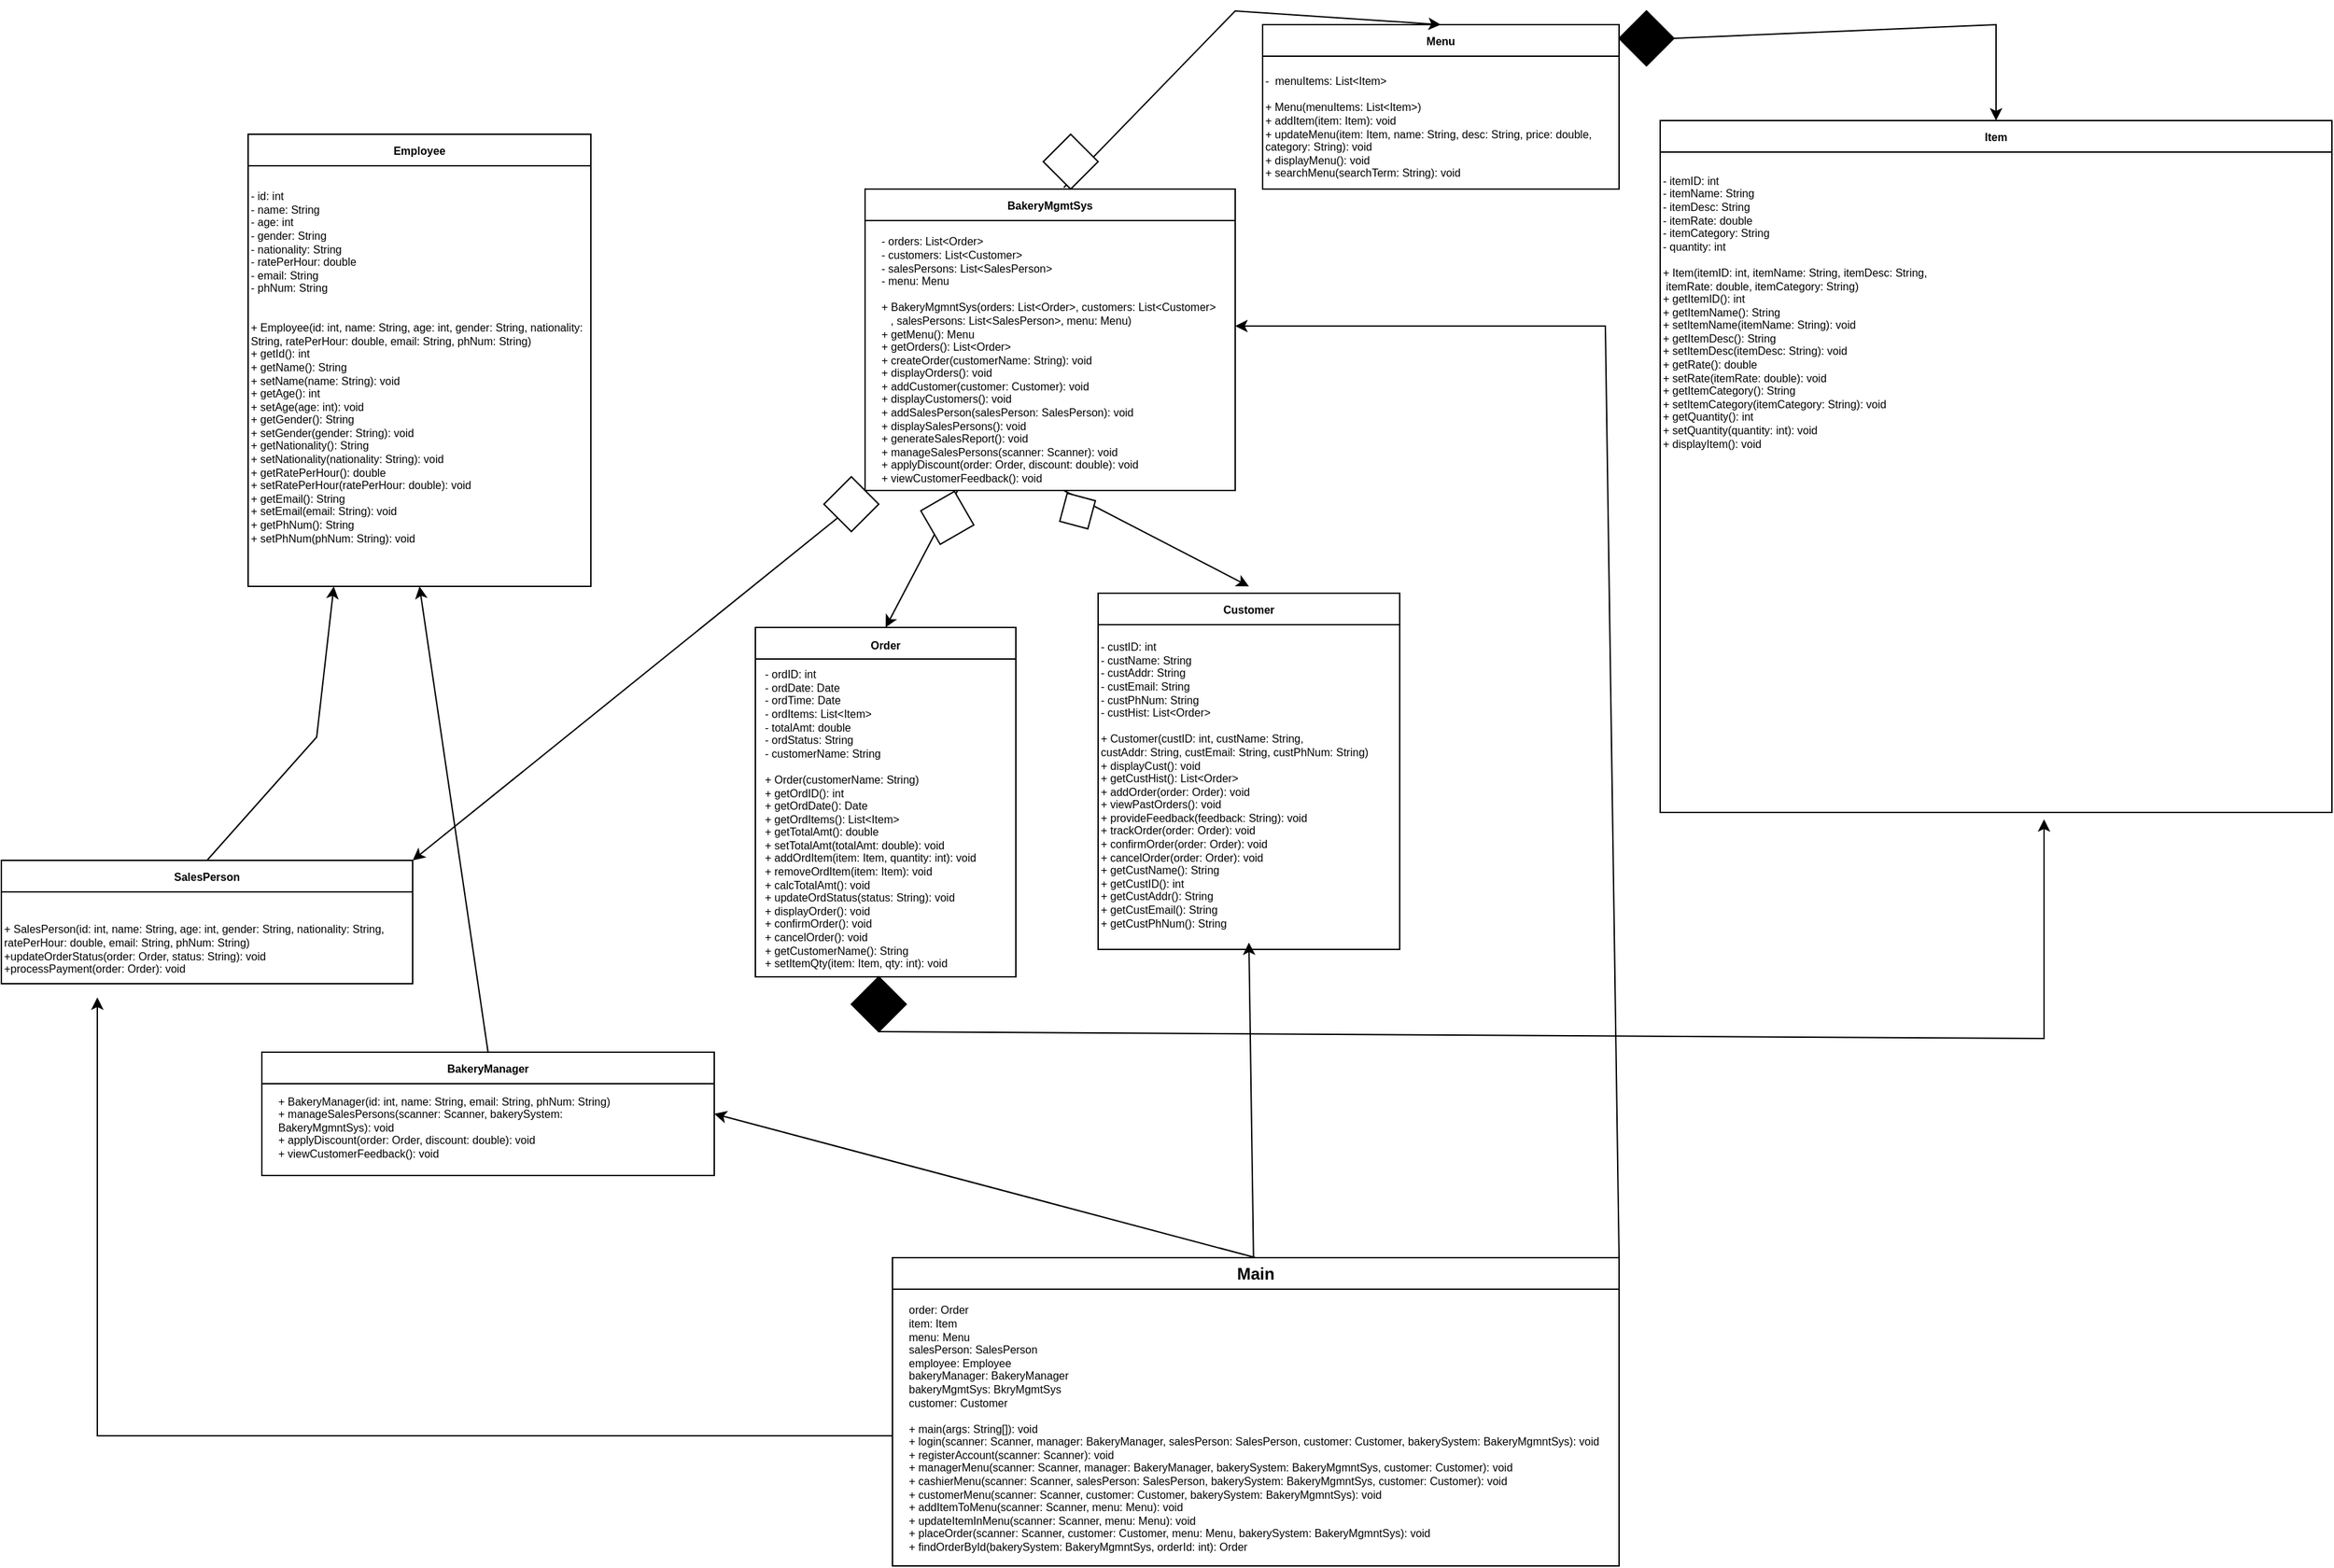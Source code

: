 <mxfile version="24.7.4">
  <diagram name="Page-1" id="coFOwTjBDLkcDuZQObqv">
    <mxGraphModel dx="1035" dy="551" grid="1" gridSize="10" guides="1" tooltips="1" connect="1" arrows="1" fold="1" page="1" pageScale="1" pageWidth="4681" pageHeight="3300" math="0" shadow="0">
      <root>
        <mxCell id="0" />
        <mxCell id="1" parent="0" />
        <mxCell id="sm-rsVGKEM00RcZHThYW-1" value="Employee" style="swimlane;whiteSpace=wrap;html=1;fontSize=8;" parent="1" vertex="1">
          <mxGeometry x="190" y="230" width="250" height="330" as="geometry" />
        </mxCell>
        <mxCell id="sm-rsVGKEM00RcZHThYW-7" value="&lt;div style=&quot;font-size: 8px;&quot;&gt;&lt;font style=&quot;font-size: 8px;&quot;&gt;- id: int&lt;/font&gt;&lt;/div&gt;&lt;div style=&quot;font-size: 8px;&quot;&gt;&lt;font style=&quot;font-size: 8px;&quot;&gt;- name: String&lt;/font&gt;&lt;/div&gt;&lt;div style=&quot;font-size: 8px;&quot;&gt;&lt;font style=&quot;font-size: 8px;&quot;&gt;- age: int&lt;/font&gt;&lt;/div&gt;&lt;div style=&quot;font-size: 8px;&quot;&gt;&lt;font style=&quot;font-size: 8px;&quot;&gt;- gender: String&lt;/font&gt;&lt;/div&gt;&lt;div style=&quot;font-size: 8px;&quot;&gt;&lt;font style=&quot;font-size: 8px;&quot;&gt;- nationality: String&lt;/font&gt;&lt;/div&gt;&lt;div style=&quot;font-size: 8px;&quot;&gt;&lt;font style=&quot;font-size: 8px;&quot;&gt;- ratePerHour: double&lt;/font&gt;&lt;/div&gt;&lt;div style=&quot;font-size: 8px;&quot;&gt;&lt;font style=&quot;font-size: 8px;&quot;&gt;- email: String&lt;/font&gt;&lt;/div&gt;&lt;div style=&quot;font-size: 8px;&quot;&gt;&lt;font style=&quot;font-size: 8px;&quot;&gt;- phNum: String&lt;/font&gt;&lt;/div&gt;&lt;div style=&quot;font-size: 8px;&quot;&gt;&lt;font style=&quot;font-size: 8px;&quot;&gt;&lt;br style=&quot;font-size: 8px;&quot;&gt;&lt;/font&gt;&lt;/div&gt;&lt;div style=&quot;font-size: 8px;&quot;&gt;&lt;font style=&quot;font-size: 8px;&quot;&gt;&lt;br style=&quot;font-size: 8px;&quot;&gt;&lt;/font&gt;&lt;/div&gt;&lt;div style=&quot;font-size: 8px;&quot;&gt;&lt;font style=&quot;font-size: 8px;&quot;&gt;+ Employee(id: int, name: String, age: int, gender: String, nationality: String, ratePerHour: double, email: String, phNum: String)&lt;/font&gt;&lt;/div&gt;&lt;div style=&quot;font-size: 8px;&quot;&gt;&lt;font style=&quot;font-size: 8px;&quot;&gt;+ getId(): int&lt;/font&gt;&lt;/div&gt;&lt;div style=&quot;font-size: 8px;&quot;&gt;&lt;font style=&quot;font-size: 8px;&quot;&gt;+ getName(): String&lt;/font&gt;&lt;/div&gt;&lt;div style=&quot;font-size: 8px;&quot;&gt;&lt;font style=&quot;font-size: 8px;&quot;&gt;+ setName(name: String): void&lt;/font&gt;&lt;/div&gt;&lt;div style=&quot;font-size: 8px;&quot;&gt;&lt;font style=&quot;font-size: 8px;&quot;&gt;+ getAge(): int&lt;/font&gt;&lt;/div&gt;&lt;div style=&quot;font-size: 8px;&quot;&gt;&lt;font style=&quot;font-size: 8px;&quot;&gt;+ setAge(age: int): void&lt;/font&gt;&lt;/div&gt;&lt;div style=&quot;font-size: 8px;&quot;&gt;&lt;font style=&quot;font-size: 8px;&quot;&gt;+ getGender(): String&lt;/font&gt;&lt;/div&gt;&lt;div style=&quot;font-size: 8px;&quot;&gt;&lt;font style=&quot;font-size: 8px;&quot;&gt;+ setGender(gender: String): void&lt;/font&gt;&lt;/div&gt;&lt;div style=&quot;font-size: 8px;&quot;&gt;&lt;font style=&quot;font-size: 8px;&quot;&gt;+ getNationality(): String&lt;/font&gt;&lt;/div&gt;&lt;div style=&quot;font-size: 8px;&quot;&gt;&lt;font style=&quot;font-size: 8px;&quot;&gt;+ setNationality(nationality: String): void&lt;/font&gt;&lt;/div&gt;&lt;div style=&quot;font-size: 8px;&quot;&gt;&lt;font style=&quot;font-size: 8px;&quot;&gt;+ getRatePerHour(): double&lt;/font&gt;&lt;/div&gt;&lt;div style=&quot;font-size: 8px;&quot;&gt;&lt;font style=&quot;font-size: 8px;&quot;&gt;+ setRatePerHour(ratePerHour: double): void&lt;/font&gt;&lt;/div&gt;&lt;div style=&quot;font-size: 8px;&quot;&gt;&lt;font style=&quot;font-size: 8px;&quot;&gt;+ getEmail(): String&lt;/font&gt;&lt;/div&gt;&lt;div style=&quot;font-size: 8px;&quot;&gt;&lt;font style=&quot;font-size: 8px;&quot;&gt;+ setEmail(email: String): void&lt;/font&gt;&lt;/div&gt;&lt;div style=&quot;font-size: 8px;&quot;&gt;&lt;font style=&quot;font-size: 8px;&quot;&gt;+ getPhNum(): String&lt;/font&gt;&lt;/div&gt;&lt;div style=&quot;font-size: 8px;&quot;&gt;&lt;font style=&quot;font-size: 8px;&quot;&gt;+ setPhNum(phNum: String): void&lt;/font&gt;&lt;/div&gt;&lt;div style=&quot;font-size: 8px;&quot;&gt;&lt;br style=&quot;font-size: 8px;&quot;&gt;&lt;/div&gt;" style="text;html=1;align=left;verticalAlign=middle;whiteSpace=wrap;rounded=0;fontSize=8;" parent="sm-rsVGKEM00RcZHThYW-1" vertex="1">
          <mxGeometry y="30" width="250" height="290" as="geometry" />
        </mxCell>
        <mxCell id="sm-rsVGKEM00RcZHThYW-5" value="BakeryManager" style="swimlane;whiteSpace=wrap;html=1;fontSize=8;" parent="1" vertex="1">
          <mxGeometry x="200" y="900" width="330" height="90" as="geometry" />
        </mxCell>
        <mxCell id="sm-rsVGKEM00RcZHThYW-6" value="+ BakeryManager(id: int, name: String, email: String, phNum: String)&lt;div style=&quot;font-size: 8px;&quot;&gt;+&amp;nbsp;&lt;span style=&quot;background-color: initial; font-size: 8px;&quot;&gt;manageSalesPersons(scanner: Scanner, bakerySystem: BakeryMgmntSys): void&lt;/span&gt;&lt;/div&gt;&lt;div style=&quot;font-size: 8px;&quot;&gt;+ applyDiscount(order: Order, discount: double): void&lt;/div&gt;&lt;div style=&quot;font-size: 8px;&quot;&gt;+ viewCustomerFeedback(): void&lt;/div&gt;" style="text;html=1;align=left;verticalAlign=middle;whiteSpace=wrap;rounded=0;fontSize=8;" parent="sm-rsVGKEM00RcZHThYW-5" vertex="1">
          <mxGeometry x="10" y="20" width="260" height="70" as="geometry" />
        </mxCell>
        <mxCell id="sm-rsVGKEM00RcZHThYW-8" value="SalesPerson" style="swimlane;whiteSpace=wrap;html=1;fontSize=8;" parent="1" vertex="1">
          <mxGeometry x="10" y="760" width="300" height="90" as="geometry" />
        </mxCell>
        <mxCell id="sm-rsVGKEM00RcZHThYW-9" value="+ SalesPerson(id: int, name: String, age: int, gender: String, nationality: String, ratePerHour: double, email: String, phNum: String)&lt;div style=&quot;font-size: 8px;&quot;&gt;+&lt;span style=&quot;background-color: initial; font-size: 8px;&quot;&gt;updateOrderStatus(order: Order, status: String): void&lt;/span&gt;&lt;/div&gt;&lt;div style=&quot;font-size: 8px;&quot;&gt;+processPayment(order: Order): void&lt;/div&gt;" style="text;html=1;align=left;verticalAlign=middle;whiteSpace=wrap;rounded=0;fontSize=8;" parent="sm-rsVGKEM00RcZHThYW-8" vertex="1">
          <mxGeometry y="30" width="280" height="70" as="geometry" />
        </mxCell>
        <mxCell id="sm-rsVGKEM00RcZHThYW-12" value="BakeryMgmtSys" style="swimlane;whiteSpace=wrap;html=1;fontSize=8;" parent="1" vertex="1">
          <mxGeometry x="640" y="270" width="270" height="220" as="geometry" />
        </mxCell>
        <mxCell id="sm-rsVGKEM00RcZHThYW-16" value="&lt;div style=&quot;text-wrap: nowrap; font-size: 8px;&quot;&gt;- orders: List&amp;lt;Order&amp;gt;&lt;/div&gt;&lt;div style=&quot;text-wrap: nowrap; font-size: 8px;&quot;&gt;- customers: List&amp;lt;Customer&amp;gt;&lt;/div&gt;&lt;div style=&quot;text-wrap: nowrap; font-size: 8px;&quot;&gt;- salesPersons: List&amp;lt;SalesPerson&amp;gt;&lt;/div&gt;&lt;div style=&quot;text-wrap: nowrap; font-size: 8px;&quot;&gt;- menu: Menu&lt;/div&gt;&lt;div style=&quot;text-wrap: nowrap; font-size: 8px;&quot;&gt;&lt;br style=&quot;font-size: 8px;&quot;&gt;&lt;/div&gt;&lt;div style=&quot;text-wrap: nowrap; font-size: 8px;&quot;&gt;+ BakeryMgmntSys(orders: List&amp;lt;Order&amp;gt;, customers: List&amp;lt;Customer&amp;gt;&lt;/div&gt;&lt;div style=&quot;text-wrap: nowrap; font-size: 8px;&quot;&gt;&amp;nbsp; &amp;nbsp;, salesPersons: List&amp;lt;SalesPerson&amp;gt;, menu: Menu)&lt;br style=&quot;font-size: 8px;&quot;&gt;&lt;/div&gt;&lt;div style=&quot;text-wrap: nowrap; font-size: 8px;&quot;&gt;&lt;div style=&quot;font-size: 8px;&quot;&gt;+ getMenu(): Menu&lt;/div&gt;&lt;div style=&quot;font-size: 8px;&quot;&gt;+ getOrders(): List&amp;lt;Order&amp;gt;&lt;/div&gt;&lt;div style=&quot;font-size: 8px;&quot;&gt;+ createOrder(customerName: String): void&lt;/div&gt;&lt;div style=&quot;font-size: 8px;&quot;&gt;+ displayOrders(): void&lt;/div&gt;&lt;div style=&quot;font-size: 8px;&quot;&gt;+ addCustomer(customer: Customer): void&lt;/div&gt;&lt;div style=&quot;font-size: 8px;&quot;&gt;+ displayCustomers(): void&lt;/div&gt;&lt;div style=&quot;font-size: 8px;&quot;&gt;+ addSalesPerson(salesPerson: SalesPerson): void&lt;/div&gt;&lt;div style=&quot;font-size: 8px;&quot;&gt;+ displaySalesPersons(): void&lt;/div&gt;&lt;div style=&quot;font-size: 8px;&quot;&gt;+ generateSalesReport(): void&lt;/div&gt;&lt;div style=&quot;font-size: 8px;&quot;&gt;+ manageSalesPersons(scanner: Scanner): void&lt;/div&gt;&lt;div style=&quot;font-size: 8px;&quot;&gt;+ applyDiscount(order: Order, discount: double): void&lt;/div&gt;&lt;div style=&quot;font-size: 8px;&quot;&gt;+ viewCustomerFeedback(): void&lt;/div&gt;&lt;/div&gt;" style="text;html=1;align=left;verticalAlign=middle;whiteSpace=wrap;rounded=0;fontSize=8;" parent="sm-rsVGKEM00RcZHThYW-12" vertex="1">
          <mxGeometry x="10" y="110" width="60" height="30" as="geometry" />
        </mxCell>
        <mxCell id="1UZcwtAj3KYMDNG2HPOc-1" value="&lt;font style=&quot;font-size: 8px;&quot;&gt;Item&lt;/font&gt;" style="swimlane;whiteSpace=wrap;html=1;fontSize=8;" vertex="1" parent="1">
          <mxGeometry x="1220" y="220" width="490" height="505" as="geometry" />
        </mxCell>
        <mxCell id="1UZcwtAj3KYMDNG2HPOc-2" value="&lt;font style=&quot;font-size: 8px;&quot;&gt;- itemID: int&lt;br style=&quot;font-size: 8px;&quot;&gt;- itemName: String&lt;br style=&quot;font-size: 8px;&quot;&gt;- itemDesc: String&lt;br style=&quot;font-size: 8px;&quot;&gt;- itemRate: double&lt;br style=&quot;font-size: 8px;&quot;&gt;- itemCategory: String&lt;br style=&quot;font-size: 8px;&quot;&gt;- quantity: int&lt;/font&gt;&lt;div style=&quot;font-size: 8px;&quot;&gt;&lt;font style=&quot;font-size: 8px;&quot;&gt;&lt;br style=&quot;font-size: 8px;&quot;&gt;&lt;/font&gt;&lt;/div&gt;&lt;div style=&quot;font-size: 8px;&quot;&gt;&lt;font style=&quot;font-size: 8px;&quot;&gt;+&amp;nbsp;Item(itemID: int, itemName: String, itemDesc: String,&lt;/font&gt;&lt;/div&gt;&lt;div style=&quot;font-size: 8px;&quot;&gt;&lt;font style=&quot;font-size: 8px;&quot;&gt;&amp;nbsp;itemRate: double, itemCategory: String)&lt;/font&gt;&lt;/div&gt;&lt;div style=&quot;font-size: 8px;&quot;&gt;&lt;div style=&quot;font-size: 8px;&quot;&gt;&lt;font style=&quot;font-size: 8px;&quot;&gt;+ getItemID(): int&lt;/font&gt;&lt;/div&gt;&lt;div style=&quot;font-size: 8px;&quot;&gt;&lt;font style=&quot;font-size: 8px;&quot;&gt;+ getItemName(): String&lt;/font&gt;&lt;/div&gt;&lt;div style=&quot;font-size: 8px;&quot;&gt;&lt;font style=&quot;font-size: 8px;&quot;&gt;+ setItemName(itemName: String): void&lt;/font&gt;&lt;/div&gt;&lt;div style=&quot;font-size: 8px;&quot;&gt;&lt;font style=&quot;font-size: 8px;&quot;&gt;+ getItemDesc(): String&lt;/font&gt;&lt;/div&gt;&lt;div style=&quot;font-size: 8px;&quot;&gt;&lt;font style=&quot;font-size: 8px;&quot;&gt;+ setItemDesc(itemDesc: String): void&lt;/font&gt;&lt;/div&gt;&lt;div style=&quot;font-size: 8px;&quot;&gt;&lt;font style=&quot;font-size: 8px;&quot;&gt;+ getRate(): double&lt;/font&gt;&lt;/div&gt;&lt;div style=&quot;font-size: 8px;&quot;&gt;&lt;font style=&quot;font-size: 8px;&quot;&gt;+ setRate(itemRate: double): void&lt;/font&gt;&lt;/div&gt;&lt;div style=&quot;font-size: 8px;&quot;&gt;&lt;font style=&quot;font-size: 8px;&quot;&gt;+ getItemCategory(): String&lt;/font&gt;&lt;/div&gt;&lt;div style=&quot;font-size: 8px;&quot;&gt;&lt;font style=&quot;font-size: 8px;&quot;&gt;+ setItemCategory(itemCategory: String): void&lt;/font&gt;&lt;/div&gt;&lt;div style=&quot;font-size: 8px;&quot;&gt;&lt;font style=&quot;font-size: 8px;&quot;&gt;+ getQuantity(): int&lt;/font&gt;&lt;/div&gt;&lt;div style=&quot;font-size: 8px;&quot;&gt;&lt;font style=&quot;font-size: 8px;&quot;&gt;+ setQuantity(quantity: int): void&lt;/font&gt;&lt;/div&gt;&lt;div style=&quot;font-size: 8px;&quot;&gt;&lt;font style=&quot;font-size: 8px;&quot;&gt;+ displayItem(): void&lt;/font&gt;&lt;/div&gt;&lt;/div&gt;" style="text;html=1;align=left;verticalAlign=middle;resizable=0;points=[];autosize=1;strokeColor=none;fillColor=none;fontSize=8;" vertex="1" parent="1UZcwtAj3KYMDNG2HPOc-1">
          <mxGeometry y="35" width="220" height="210" as="geometry" />
        </mxCell>
        <mxCell id="1UZcwtAj3KYMDNG2HPOc-4" value="&lt;font style=&quot;font-size: 8px;&quot;&gt;Menu&lt;/font&gt;" style="swimlane;whiteSpace=wrap;html=1;fontSize=8;" vertex="1" parent="1">
          <mxGeometry x="930" y="150" width="260" height="120" as="geometry" />
        </mxCell>
        <mxCell id="1UZcwtAj3KYMDNG2HPOc-5" value="&lt;font style=&quot;font-size: 8px;&quot;&gt;-&amp;nbsp; menuItems: List&amp;lt;Item&amp;gt;&lt;/font&gt;&lt;div style=&quot;font-size: 8px;&quot;&gt;&lt;font style=&quot;font-size: 8px;&quot;&gt;&lt;br style=&quot;font-size: 8px;&quot;&gt;&lt;/font&gt;&lt;/div&gt;&lt;div style=&quot;font-size: 8px;&quot;&gt;&lt;font style=&quot;font-size: 8px;&quot;&gt;+&amp;nbsp;Menu(menuItems: List&amp;lt;Item&amp;gt;)&lt;/font&gt;&lt;/div&gt;&lt;div style=&quot;font-size: 8px;&quot;&gt;&lt;font style=&quot;font-size: 8px;&quot;&gt;&lt;div style=&quot;font-size: 8px;&quot;&gt;+ addItem(item: Item): void&lt;/div&gt;&lt;div style=&quot;font-size: 8px;&quot;&gt;+ updateMenu(item: Item, name: String, desc: String, price: double, category: String): void&lt;/div&gt;&lt;div style=&quot;font-size: 8px;&quot;&gt;+ displayMenu(): void&lt;/div&gt;&lt;div style=&quot;font-size: 8px;&quot;&gt;+ searchMenu(searchTerm: String): void&lt;/div&gt;&lt;/font&gt;&lt;/div&gt;" style="text;html=1;align=left;verticalAlign=middle;whiteSpace=wrap;rounded=0;fontSize=8;" vertex="1" parent="1UZcwtAj3KYMDNG2HPOc-4">
          <mxGeometry y="30" width="260" height="90" as="geometry" />
        </mxCell>
        <mxCell id="1UZcwtAj3KYMDNG2HPOc-6" value="&lt;font style=&quot;font-size: 8px;&quot;&gt;Order&lt;/font&gt;" style="swimlane;whiteSpace=wrap;html=1;" vertex="1" parent="1">
          <mxGeometry x="560" y="590" width="190" height="255" as="geometry" />
        </mxCell>
        <mxCell id="1UZcwtAj3KYMDNG2HPOc-7" value="&lt;div style=&quot;font-size: 8px;&quot;&gt;&lt;font style=&quot;font-size: 8px;&quot;&gt;- ordID: int&lt;/font&gt;&lt;/div&gt;&lt;div style=&quot;font-size: 8px;&quot;&gt;&lt;font style=&quot;font-size: 8px;&quot;&gt;- ordDate: Date&lt;/font&gt;&lt;/div&gt;&lt;div style=&quot;font-size: 8px;&quot;&gt;&lt;font style=&quot;font-size: 8px;&quot;&gt;- ordTime: Date&lt;/font&gt;&lt;/div&gt;&lt;div style=&quot;font-size: 8px;&quot;&gt;&lt;font style=&quot;font-size: 8px;&quot;&gt;- ordItems: List&amp;lt;Item&amp;gt;&lt;/font&gt;&lt;/div&gt;&lt;div style=&quot;font-size: 8px;&quot;&gt;&lt;font style=&quot;font-size: 8px;&quot;&gt;- totalAmt: double&lt;/font&gt;&lt;/div&gt;&lt;div style=&quot;font-size: 8px;&quot;&gt;&lt;font style=&quot;font-size: 8px;&quot;&gt;- ordStatus: String&lt;/font&gt;&lt;/div&gt;&lt;div style=&quot;font-size: 8px;&quot;&gt;&lt;font style=&quot;font-size: 8px;&quot;&gt;- customerName: String&lt;/font&gt;&lt;/div&gt;&lt;div style=&quot;font-size: 8px;&quot;&gt;&lt;font style=&quot;font-size: 8px;&quot;&gt;&lt;br&gt;&lt;/font&gt;&lt;/div&gt;&lt;div style=&quot;font-size: 8px;&quot;&gt;&lt;font style=&quot;font-size: 8px;&quot;&gt;+&amp;nbsp;&lt;span style=&quot;background-color: initial;&quot;&gt;Order(customerName: String)&lt;/span&gt;&lt;/font&gt;&lt;/div&gt;&lt;div style=&quot;font-size: 8px;&quot;&gt;&lt;div style=&quot;&quot;&gt;&lt;font style=&quot;font-size: 8px;&quot;&gt;+ getOrdID(): int&lt;/font&gt;&lt;/div&gt;&lt;div style=&quot;&quot;&gt;&lt;font style=&quot;font-size: 8px;&quot;&gt;+ getOrdDate(): Date&lt;/font&gt;&lt;/div&gt;&lt;div style=&quot;&quot;&gt;&lt;font style=&quot;font-size: 8px;&quot;&gt;+ getOrdItems(): List&amp;lt;Item&amp;gt;&lt;/font&gt;&lt;/div&gt;&lt;div style=&quot;&quot;&gt;&lt;font style=&quot;font-size: 8px;&quot;&gt;+ getTotalAmt(): double&lt;/font&gt;&lt;/div&gt;&lt;div style=&quot;&quot;&gt;&lt;font style=&quot;font-size: 8px;&quot;&gt;+ setTotalAmt(totalAmt: double): void&lt;/font&gt;&lt;/div&gt;&lt;div style=&quot;&quot;&gt;&lt;font style=&quot;font-size: 8px;&quot;&gt;+ addOrdItem(item: Item, quantity: int): void&lt;/font&gt;&lt;/div&gt;&lt;div style=&quot;&quot;&gt;&lt;font style=&quot;font-size: 8px;&quot;&gt;+ removeOrdItem(item: Item): void&lt;/font&gt;&lt;/div&gt;&lt;div style=&quot;&quot;&gt;&lt;font style=&quot;font-size: 8px;&quot;&gt;+ calcTotalAmt(): void&lt;/font&gt;&lt;/div&gt;&lt;div style=&quot;&quot;&gt;&lt;font style=&quot;font-size: 8px;&quot;&gt;+ updateOrdStatus(status: String): void&lt;/font&gt;&lt;/div&gt;&lt;div style=&quot;&quot;&gt;&lt;font style=&quot;font-size: 8px;&quot;&gt;+ displayOrder(): void&lt;/font&gt;&lt;/div&gt;&lt;div style=&quot;&quot;&gt;&lt;font style=&quot;font-size: 8px;&quot;&gt;+ confirmOrder(): void&lt;/font&gt;&lt;/div&gt;&lt;div style=&quot;&quot;&gt;&lt;font style=&quot;font-size: 8px;&quot;&gt;+ cancelOrder(): void&lt;/font&gt;&lt;/div&gt;&lt;div style=&quot;&quot;&gt;&lt;font style=&quot;font-size: 8px;&quot;&gt;+ getCustomerName(): String&lt;/font&gt;&lt;/div&gt;&lt;div style=&quot;&quot;&gt;&lt;font style=&quot;font-size: 8px;&quot;&gt;+ setItemQty(item: Item, qty: int): void&lt;/font&gt;&lt;/div&gt;&lt;/div&gt;" style="text;html=1;align=left;verticalAlign=middle;resizable=0;points=[];autosize=1;strokeColor=none;fillColor=none;" vertex="1" parent="1UZcwtAj3KYMDNG2HPOc-6">
          <mxGeometry x="5" y="25" width="180" height="230" as="geometry" />
        </mxCell>
        <mxCell id="1UZcwtAj3KYMDNG2HPOc-10" value="" style="endArrow=classic;html=1;rounded=0;exitX=0.5;exitY=0;exitDx=0;exitDy=0;entryX=0.25;entryY=1;entryDx=0;entryDy=0;" edge="1" parent="1" source="sm-rsVGKEM00RcZHThYW-8" target="sm-rsVGKEM00RcZHThYW-1">
          <mxGeometry width="50" height="50" relative="1" as="geometry">
            <mxPoint x="170" y="450" as="sourcePoint" />
            <mxPoint x="280" y="600" as="targetPoint" />
            <Array as="points">
              <mxPoint x="240" y="670" />
            </Array>
          </mxGeometry>
        </mxCell>
        <mxCell id="1UZcwtAj3KYMDNG2HPOc-11" value="" style="endArrow=classic;html=1;rounded=0;entryX=0.5;entryY=1;entryDx=0;entryDy=0;exitX=0.5;exitY=0;exitDx=0;exitDy=0;" edge="1" parent="1" source="sm-rsVGKEM00RcZHThYW-5" target="sm-rsVGKEM00RcZHThYW-1">
          <mxGeometry width="50" height="50" relative="1" as="geometry">
            <mxPoint x="480" y="750" as="sourcePoint" />
            <mxPoint x="460" y="760" as="targetPoint" />
          </mxGeometry>
        </mxCell>
        <mxCell id="1UZcwtAj3KYMDNG2HPOc-12" value="" style="endArrow=classic;html=1;rounded=0;entryX=0.5;entryY=0;entryDx=0;entryDy=0;exitX=0.25;exitY=1;exitDx=0;exitDy=0;" edge="1" parent="1" source="sm-rsVGKEM00RcZHThYW-12" target="1UZcwtAj3KYMDNG2HPOc-6">
          <mxGeometry width="50" height="50" relative="1" as="geometry">
            <mxPoint x="700" y="510" as="sourcePoint" />
            <mxPoint x="830" y="450" as="targetPoint" />
          </mxGeometry>
        </mxCell>
        <mxCell id="sm-rsVGKEM00RcZHThYW-15" value="Customer" style="swimlane;whiteSpace=wrap;html=1;fontSize=8;" parent="1" vertex="1">
          <mxGeometry x="810" y="565" width="220" height="260" as="geometry" />
        </mxCell>
        <mxCell id="sm-rsVGKEM00RcZHThYW-17" value="&lt;div style=&quot;font-size: 8px;&quot;&gt;- custID: int&lt;/div&gt;&lt;div style=&quot;font-size: 8px;&quot;&gt;- custName: String&lt;/div&gt;&lt;div style=&quot;font-size: 8px;&quot;&gt;- custAddr: String&lt;/div&gt;&lt;div style=&quot;font-size: 8px;&quot;&gt;- custEmail: String&lt;/div&gt;&lt;div style=&quot;font-size: 8px;&quot;&gt;- custPhNum: String&lt;/div&gt;&lt;div style=&quot;font-size: 8px;&quot;&gt;- custHist: List&amp;lt;Order&amp;gt;&lt;/div&gt;&lt;div style=&quot;font-size: 8px;&quot;&gt;&lt;br style=&quot;font-size: 8px;&quot;&gt;&lt;/div&gt;&lt;div style=&quot;font-size: 8px;&quot;&gt;+&amp;nbsp;&lt;span style=&quot;background-color: initial; font-size: 8px;&quot;&gt;Customer(custID: int, custName: String,&amp;nbsp;&lt;/span&gt;&lt;/div&gt;&lt;div style=&quot;font-size: 8px;&quot;&gt;&lt;span style=&quot;background-color: initial; font-size: 8px;&quot;&gt;custAddr: String, custEmail: String, custPhNum: String)&lt;/span&gt;&lt;/div&gt;&lt;div style=&quot;font-size: 8px;&quot;&gt;&lt;span style=&quot;background-color: initial; font-size: 8px;&quot;&gt;+&amp;nbsp;&lt;/span&gt;&lt;span style=&quot;background-color: initial; font-size: 8px;&quot;&gt;displayCust(): void&lt;/span&gt;&lt;/div&gt;&lt;div style=&quot;font-size: 8px;&quot;&gt;+ getCustHist(): List&amp;lt;Order&amp;gt;&lt;/div&gt;&lt;div style=&quot;font-size: 8px;&quot;&gt;+ addOrder(order: Order): void&lt;/div&gt;&lt;div style=&quot;font-size: 8px;&quot;&gt;+ viewPastOrders(): void&lt;/div&gt;&lt;div style=&quot;font-size: 8px;&quot;&gt;+ provideFeedback(feedback: String): void&lt;/div&gt;&lt;div style=&quot;font-size: 8px;&quot;&gt;+ trackOrder(order: Order): void&lt;/div&gt;&lt;div style=&quot;font-size: 8px;&quot;&gt;+ confirmOrder(order: Order): void&lt;/div&gt;&lt;div style=&quot;font-size: 8px;&quot;&gt;+ cancelOrder(order: Order): void&lt;/div&gt;&lt;div style=&quot;font-size: 8px;&quot;&gt;+ getCustName(): String&lt;/div&gt;&lt;div style=&quot;font-size: 8px;&quot;&gt;+ getCustID(): int&lt;/div&gt;&lt;div style=&quot;font-size: 8px;&quot;&gt;+ getCustAddr(): String&lt;/div&gt;&lt;div style=&quot;font-size: 8px;&quot;&gt;+ getCustEmail(): String&lt;/div&gt;&lt;div style=&quot;font-size: 8px;&quot;&gt;+ getCustPhNum(): String&lt;/div&gt;&lt;div style=&quot;font-size: 8px;&quot;&gt;&lt;b style=&quot;font-size: 8px;&quot;&gt;&lt;br style=&quot;font-size: 8px;&quot;&gt;&lt;/b&gt;&lt;/div&gt;" style="text;html=1;align=left;verticalAlign=middle;resizable=0;points=[];autosize=1;strokeColor=none;fillColor=none;fontSize=8;" parent="sm-rsVGKEM00RcZHThYW-15" vertex="1">
          <mxGeometry y="30" width="220" height="230" as="geometry" />
        </mxCell>
        <mxCell id="1UZcwtAj3KYMDNG2HPOc-13" value="" style="endArrow=classic;html=1;rounded=0;exitX=0.5;exitY=1;exitDx=0;exitDy=0;" edge="1" parent="1">
          <mxGeometry width="50" height="50" relative="1" as="geometry">
            <mxPoint x="785" y="490" as="sourcePoint" />
            <mxPoint x="920" y="560" as="targetPoint" />
          </mxGeometry>
        </mxCell>
        <mxCell id="1UZcwtAj3KYMDNG2HPOc-14" value="" style="endArrow=classic;html=1;rounded=0;exitX=0;exitY=1;exitDx=0;exitDy=0;entryX=1;entryY=0;entryDx=0;entryDy=0;" edge="1" parent="1" source="1UZcwtAj3KYMDNG2HPOc-23" target="sm-rsVGKEM00RcZHThYW-8">
          <mxGeometry width="50" height="50" relative="1" as="geometry">
            <mxPoint x="420" y="560" as="sourcePoint" />
            <mxPoint x="470" y="510" as="targetPoint" />
          </mxGeometry>
        </mxCell>
        <mxCell id="1UZcwtAj3KYMDNG2HPOc-15" value="" style="endArrow=classic;html=1;rounded=0;exitX=0.537;exitY=-0.005;exitDx=0;exitDy=0;entryX=0.5;entryY=0;entryDx=0;entryDy=0;exitPerimeter=0;" edge="1" parent="1" source="sm-rsVGKEM00RcZHThYW-12" target="1UZcwtAj3KYMDNG2HPOc-4">
          <mxGeometry width="50" height="50" relative="1" as="geometry">
            <mxPoint x="1130" y="460" as="sourcePoint" />
            <mxPoint x="1060" y="350" as="targetPoint" />
            <Array as="points">
              <mxPoint x="910" y="140" />
            </Array>
          </mxGeometry>
        </mxCell>
        <mxCell id="1UZcwtAj3KYMDNG2HPOc-8" value="Main" style="swimlane;whiteSpace=wrap;html=1;" vertex="1" parent="1">
          <mxGeometry x="660" y="1050" width="530" height="225" as="geometry" />
        </mxCell>
        <mxCell id="1UZcwtAj3KYMDNG2HPOc-9" value="&lt;div style=&quot;font-size: 8px;&quot;&gt;&lt;font style=&quot;font-size: 8px;&quot;&gt;order: Order&lt;/font&gt;&lt;/div&gt;&lt;div style=&quot;font-size: 8px;&quot;&gt;&lt;font style=&quot;font-size: 8px;&quot;&gt;item: Item&lt;/font&gt;&lt;/div&gt;&lt;div style=&quot;font-size: 8px;&quot;&gt;&lt;font style=&quot;font-size: 8px;&quot;&gt;menu: Menu&lt;/font&gt;&lt;/div&gt;&lt;div style=&quot;font-size: 8px;&quot;&gt;&lt;font style=&quot;font-size: 8px;&quot;&gt;salesPerson: SalesPerson&lt;/font&gt;&lt;/div&gt;&lt;div style=&quot;font-size: 8px;&quot;&gt;&lt;font style=&quot;font-size: 8px;&quot;&gt;employee: Employee&lt;/font&gt;&lt;/div&gt;&lt;div style=&quot;font-size: 8px;&quot;&gt;&lt;font style=&quot;font-size: 8px;&quot;&gt;bakeryManager: BakeryManager&lt;/font&gt;&lt;/div&gt;&lt;div style=&quot;font-size: 8px;&quot;&gt;bakeryMgmtSys: BkryMgmtSys&lt;/div&gt;&lt;div style=&quot;font-size: 8px;&quot;&gt;customer: Customer&lt;/div&gt;&lt;div style=&quot;font-size: 8px;&quot;&gt;&lt;font style=&quot;font-size: 8px;&quot;&gt;&lt;br&gt;&lt;/font&gt;&lt;/div&gt;&lt;div style=&quot;font-size: 8px;&quot;&gt;&lt;font style=&quot;font-size: 8px;&quot;&gt;+ main(args: String[]): void&lt;/font&gt;&lt;/div&gt;&lt;div style=&quot;font-size: 8px;&quot;&gt;&lt;font style=&quot;font-size: 8px;&quot;&gt;+ login(scanner: Scanner, manager: BakeryManager, salesPerson: SalesPerson, customer: Customer, bakerySystem: BakeryMgmntSys): void&lt;/font&gt;&lt;/div&gt;&lt;div style=&quot;font-size: 8px;&quot;&gt;&lt;font style=&quot;font-size: 8px;&quot;&gt;+ registerAccount(scanner: Scanner): void&lt;/font&gt;&lt;/div&gt;&lt;div style=&quot;font-size: 8px;&quot;&gt;&lt;font style=&quot;font-size: 8px;&quot;&gt;+ managerMenu(scanner: Scanner, manager: BakeryManager, bakerySystem: BakeryMgmntSys, customer: Customer): void&lt;/font&gt;&lt;/div&gt;&lt;div style=&quot;font-size: 8px;&quot;&gt;&lt;font style=&quot;font-size: 8px;&quot;&gt;+ cashierMenu(scanner: Scanner, salesPerson: SalesPerson, bakerySystem: BakeryMgmntSys, customer: Customer): void&lt;/font&gt;&lt;/div&gt;&lt;div style=&quot;font-size: 8px;&quot;&gt;&lt;font style=&quot;font-size: 8px;&quot;&gt;+ customerMenu(scanner: Scanner, customer: Customer, bakerySystem: BakeryMgmntSys): void&lt;/font&gt;&lt;/div&gt;&lt;div style=&quot;font-size: 8px;&quot;&gt;&lt;font style=&quot;font-size: 8px;&quot;&gt;+ addItemToMenu(scanner: Scanner, menu: Menu): void&lt;/font&gt;&lt;/div&gt;&lt;div style=&quot;font-size: 8px;&quot;&gt;&lt;font style=&quot;font-size: 8px;&quot;&gt;+ updateItemInMenu(scanner: Scanner, menu: Menu): void&lt;/font&gt;&lt;/div&gt;&lt;div style=&quot;font-size: 8px;&quot;&gt;&lt;font style=&quot;font-size: 8px;&quot;&gt;+ placeOrder(scanner: Scanner, customer: Customer, menu: Menu, bakerySystem: BakeryMgmntSys): void&lt;/font&gt;&lt;/div&gt;&lt;div style=&quot;font-size: 8px;&quot;&gt;&lt;font style=&quot;font-size: 8px;&quot;&gt;+ findOrderById(bakerySystem: BakeryMgmntSys, orderId: int): Order&lt;/font&gt;&lt;/div&gt;" style="text;html=1;align=left;verticalAlign=middle;resizable=0;points=[];autosize=1;strokeColor=none;fillColor=none;" vertex="1" parent="1UZcwtAj3KYMDNG2HPOc-8">
          <mxGeometry x="10" y="25" width="530" height="200" as="geometry" />
        </mxCell>
        <mxCell id="1UZcwtAj3KYMDNG2HPOc-16" value="" style="endArrow=classic;html=1;rounded=0;exitX=0.5;exitY=0;exitDx=0;exitDy=0;entryX=1;entryY=0.5;entryDx=0;entryDy=0;" edge="1" parent="1" source="1UZcwtAj3KYMDNG2HPOc-8" target="sm-rsVGKEM00RcZHThYW-5">
          <mxGeometry width="50" height="50" relative="1" as="geometry">
            <mxPoint x="310" y="790" as="sourcePoint" />
            <mxPoint x="360" y="740" as="targetPoint" />
          </mxGeometry>
        </mxCell>
        <mxCell id="1UZcwtAj3KYMDNG2HPOc-17" value="" style="endArrow=classic;html=1;rounded=0;entryX=0.25;entryY=1;entryDx=0;entryDy=0;" edge="1" parent="1" target="sm-rsVGKEM00RcZHThYW-9">
          <mxGeometry width="50" height="50" relative="1" as="geometry">
            <mxPoint x="660" y="1180" as="sourcePoint" />
            <mxPoint x="200" y="1140" as="targetPoint" />
            <Array as="points">
              <mxPoint x="80" y="1180" />
            </Array>
          </mxGeometry>
        </mxCell>
        <mxCell id="1UZcwtAj3KYMDNG2HPOc-18" value="" style="endArrow=classic;html=1;rounded=0;entryX=0.5;entryY=0.978;entryDx=0;entryDy=0;entryPerimeter=0;" edge="1" parent="1" source="1UZcwtAj3KYMDNG2HPOc-8" target="sm-rsVGKEM00RcZHThYW-17">
          <mxGeometry width="50" height="50" relative="1" as="geometry">
            <mxPoint x="1100" y="1040" as="sourcePoint" />
            <mxPoint x="710" y="960" as="targetPoint" />
          </mxGeometry>
        </mxCell>
        <mxCell id="1UZcwtAj3KYMDNG2HPOc-19" value="" style="endArrow=classic;html=1;rounded=0;exitX=1;exitY=0;exitDx=0;exitDy=0;" edge="1" parent="1" source="1UZcwtAj3KYMDNG2HPOc-8">
          <mxGeometry width="50" height="50" relative="1" as="geometry">
            <mxPoint x="660" y="1010" as="sourcePoint" />
            <mxPoint x="910" y="370" as="targetPoint" />
            <Array as="points">
              <mxPoint x="1180" y="370" />
            </Array>
          </mxGeometry>
        </mxCell>
        <mxCell id="1UZcwtAj3KYMDNG2HPOc-24" value="" style="endArrow=classic;html=1;rounded=0;exitX=0;exitY=1;exitDx=0;exitDy=0;entryX=1;entryY=0;entryDx=0;entryDy=0;" edge="1" parent="1" source="sm-rsVGKEM00RcZHThYW-12" target="1UZcwtAj3KYMDNG2HPOc-23">
          <mxGeometry width="50" height="50" relative="1" as="geometry">
            <mxPoint x="640" y="490" as="sourcePoint" />
            <mxPoint x="310" y="760" as="targetPoint" />
          </mxGeometry>
        </mxCell>
        <mxCell id="1UZcwtAj3KYMDNG2HPOc-23" value="" style="rhombus;whiteSpace=wrap;html=1;" vertex="1" parent="1">
          <mxGeometry x="610" y="480" width="40" height="40" as="geometry" />
        </mxCell>
        <mxCell id="1UZcwtAj3KYMDNG2HPOc-25" value="" style="rhombus;whiteSpace=wrap;html=1;rotation=15;" vertex="1" parent="1">
          <mxGeometry x="680" y="490" width="40" height="40" as="geometry" />
        </mxCell>
        <mxCell id="1UZcwtAj3KYMDNG2HPOc-26" value="" style="rhombus;whiteSpace=wrap;html=1;rotation=-30;" vertex="1" parent="1">
          <mxGeometry x="780" y="490" width="30" height="30" as="geometry" />
        </mxCell>
        <mxCell id="1UZcwtAj3KYMDNG2HPOc-33" value="" style="rhombus;whiteSpace=wrap;html=1;" vertex="1" parent="1">
          <mxGeometry x="770" y="230" width="40" height="40" as="geometry" />
        </mxCell>
        <mxCell id="1UZcwtAj3KYMDNG2HPOc-34" value="" style="rhombus;whiteSpace=wrap;html=1;labelBackgroundColor=#000000;fontColor=#000000;labelBorderColor=default;textShadow=1;fillColor=#000000;" vertex="1" parent="1">
          <mxGeometry x="630" y="845" width="40" height="40" as="geometry" />
        </mxCell>
        <mxCell id="1UZcwtAj3KYMDNG2HPOc-35" value="" style="endArrow=classic;html=1;rounded=0;exitX=0.5;exitY=1;exitDx=0;exitDy=0;" edge="1" parent="1" source="1UZcwtAj3KYMDNG2HPOc-34">
          <mxGeometry width="50" height="50" relative="1" as="geometry">
            <mxPoint x="1010" y="750" as="sourcePoint" />
            <mxPoint x="1500" y="730" as="targetPoint" />
            <Array as="points">
              <mxPoint x="1500" y="890" />
            </Array>
          </mxGeometry>
        </mxCell>
        <mxCell id="1UZcwtAj3KYMDNG2HPOc-36" value="" style="rhombus;whiteSpace=wrap;html=1;fillColor=#000000;" vertex="1" parent="1">
          <mxGeometry x="1190" y="140" width="40" height="40" as="geometry" />
        </mxCell>
        <mxCell id="1UZcwtAj3KYMDNG2HPOc-37" value="" style="endArrow=classic;html=1;rounded=0;exitX=1;exitY=0.5;exitDx=0;exitDy=0;entryX=0.5;entryY=0;entryDx=0;entryDy=0;" edge="1" parent="1" source="1UZcwtAj3KYMDNG2HPOc-36" target="1UZcwtAj3KYMDNG2HPOc-1">
          <mxGeometry width="50" height="50" relative="1" as="geometry">
            <mxPoint x="1010" y="410" as="sourcePoint" />
            <mxPoint x="1450" y="150" as="targetPoint" />
            <Array as="points">
              <mxPoint x="1465" y="150" />
            </Array>
          </mxGeometry>
        </mxCell>
      </root>
    </mxGraphModel>
  </diagram>
</mxfile>
